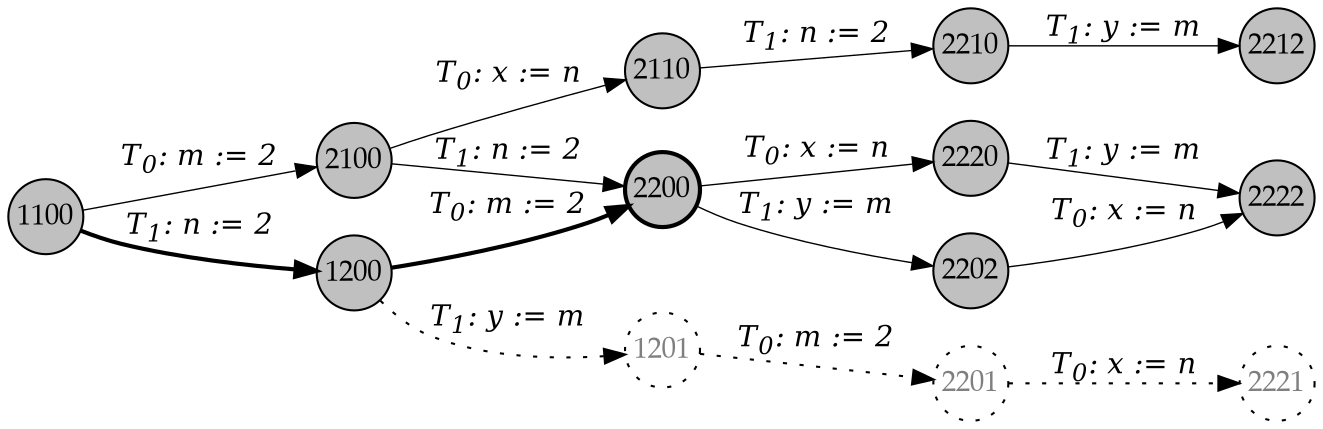 digraph SDPOR {
    rankdir=LR;
    node [shape=circle,style=filled, fillcolor=grey,
          fontcolor=black, fixedsize=true, fontname="Palatino"];
    edge [fontname="Palatino-Italic", penwidth=0.66, color=black];

    1100 -> 2100 [label=<T<sub>0</sub>: m := 2>];
    2100 -> 2110 [label=<T<sub>0</sub>: x := n>];
    2110 -> 2210[label=<T<sub>1</sub>: n := 2>];
    2210-> 2212[label=<T<sub>1</sub>: y := m>];
    2200 [style="bold,filled"];
    2100 -> 2200 [label=<T<sub>1</sub>: n := 2>];
    2200 -> 2220[label=<T<sub>0</sub>: x := n>];
    2220-> 2222[label=<T<sub>1</sub>: y := m>];
    2200 -> 2202[label=<T<sub>1</sub>: y := m>];
    2202-> 2222[label=<T<sub>0</sub>: x := n>];
    edge [style=bold, penwidth=2.0];
    1100 -> 1200 [label=<T<sub>1</sub>: n := 2>];
    1200 -> 2200 [label=<T<sub>0</sub>: m := 2>];
    node [style=dotted, fontcolor=grey50];
    edge [style=dotted, penwidth=1.0];
    1200 -> 1201 [label=<T<sub>1</sub>: y := m>];
    1201 -> 2201[label=<T<sub>0</sub>: m := 2>];
    2201-> 2221[label=<T<sub>0</sub>: x := n>];
}
